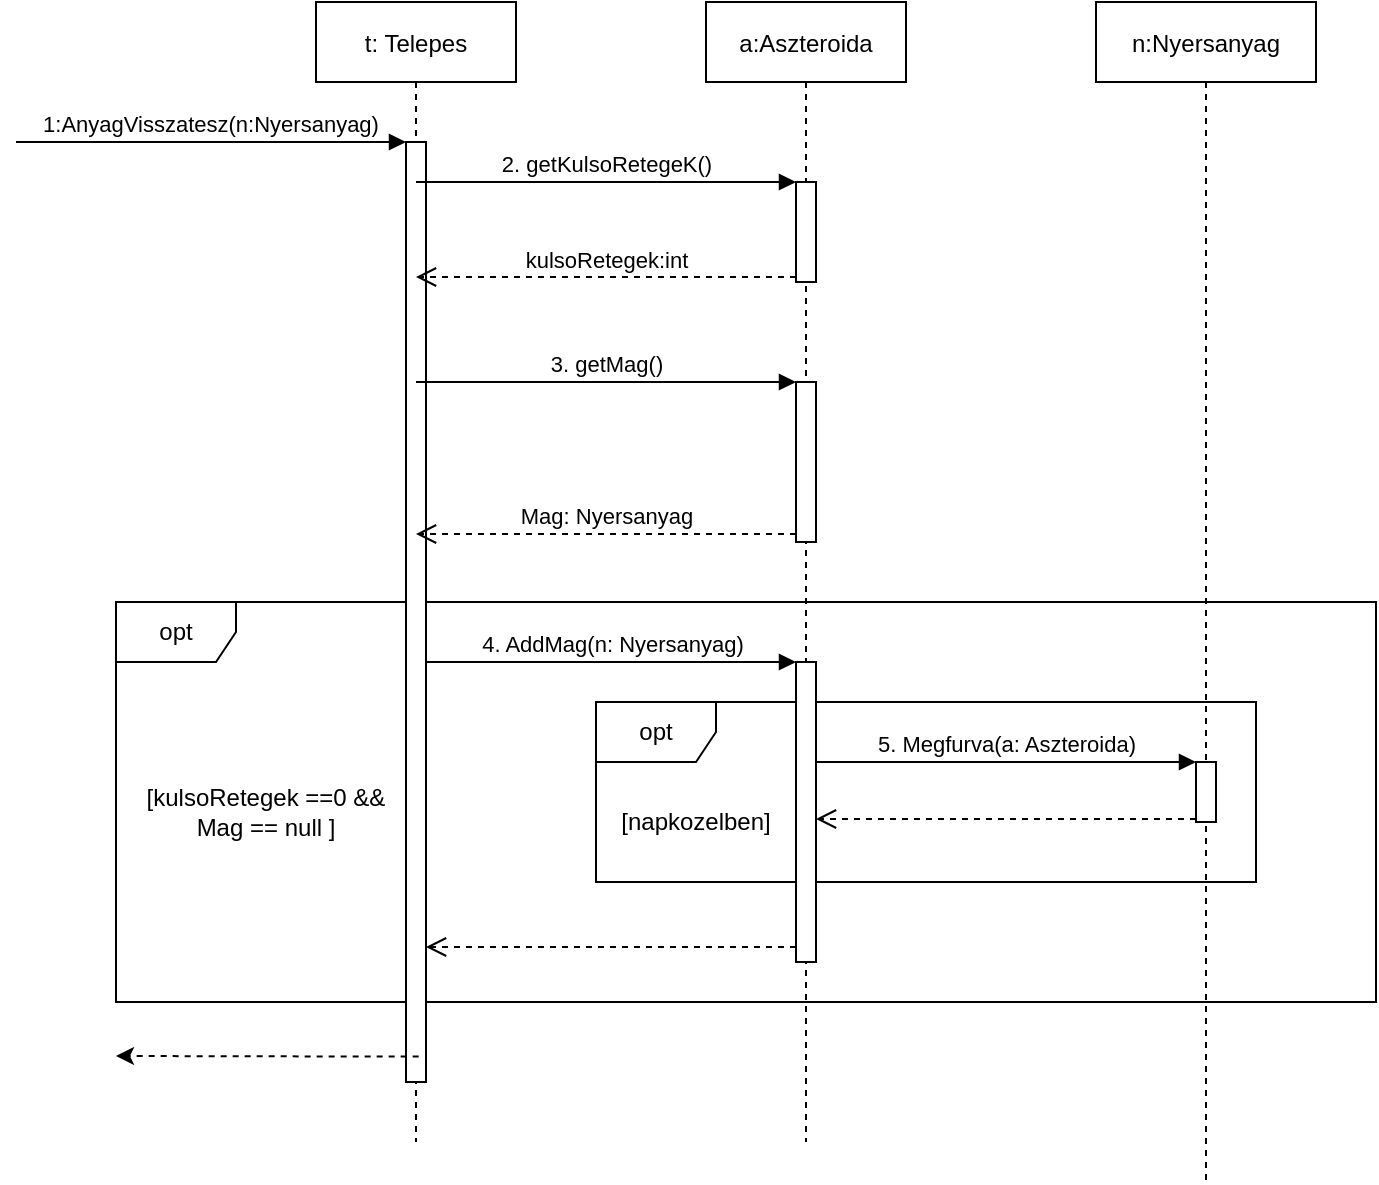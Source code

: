 <mxfile version="14.4.4" type="github" pages="2">
  <diagram id="kgpKYQtTHZ0yAKxKKP6v" name="Page-1">
    <mxGraphModel dx="782" dy="437" grid="1" gridSize="10" guides="1" tooltips="1" connect="1" arrows="1" fold="1" page="1" pageScale="1" pageWidth="850" pageHeight="1100" math="0" shadow="0">
      <root>
        <mxCell id="0" />
        <mxCell id="1" parent="0" />
        <mxCell id="Io1j-O5p5dW6M4Wp0mDM-5" value="opt" style="shape=umlFrame;whiteSpace=wrap;html=1;" vertex="1" parent="1">
          <mxGeometry x="320" y="390" width="330" height="90" as="geometry" />
        </mxCell>
        <mxCell id="QtEzJNKskxkxBI8jvr7S-2" value="opt" style="shape=umlFrame;whiteSpace=wrap;html=1;" parent="1" vertex="1">
          <mxGeometry x="80" y="340" width="630" height="200" as="geometry" />
        </mxCell>
        <mxCell id="DjhpVlK0DQklgL4sZsnX-2" value="n:Nyersanyag" style="shape=umlLifeline;perimeter=lifelinePerimeter;container=1;collapsible=0;recursiveResize=0;rounded=0;shadow=0;strokeWidth=1;" parent="1" vertex="1">
          <mxGeometry x="570" y="40" width="110" height="590" as="geometry" />
        </mxCell>
        <mxCell id="3nuBFxr9cyL0pnOWT2aG-1" value="t: Telepes" style="shape=umlLifeline;perimeter=lifelinePerimeter;container=1;collapsible=0;recursiveResize=0;rounded=0;shadow=0;strokeWidth=1;" parent="1" vertex="1">
          <mxGeometry x="180" y="40" width="100" height="570" as="geometry" />
        </mxCell>
        <mxCell id="3nuBFxr9cyL0pnOWT2aG-2" value="" style="points=[];perimeter=orthogonalPerimeter;rounded=0;shadow=0;strokeWidth=1;" parent="3nuBFxr9cyL0pnOWT2aG-1" vertex="1">
          <mxGeometry x="45" y="70" width="10" height="470" as="geometry" />
        </mxCell>
        <mxCell id="3nuBFxr9cyL0pnOWT2aG-3" value="1:AnyagVisszatesz(n:Nyersanyag)" style="verticalAlign=bottom;startArrow=none;endArrow=block;startSize=8;shadow=0;strokeWidth=1;startFill=0;" parent="3nuBFxr9cyL0pnOWT2aG-1" target="3nuBFxr9cyL0pnOWT2aG-2" edge="1">
          <mxGeometry relative="1" as="geometry">
            <mxPoint x="-150" y="70" as="sourcePoint" />
          </mxGeometry>
        </mxCell>
        <mxCell id="3nuBFxr9cyL0pnOWT2aG-5" value="a:Aszteroida" style="shape=umlLifeline;perimeter=lifelinePerimeter;container=1;collapsible=0;recursiveResize=0;rounded=0;shadow=0;strokeWidth=1;" parent="1" vertex="1">
          <mxGeometry x="375" y="40" width="100" height="570" as="geometry" />
        </mxCell>
        <mxCell id="Io1j-O5p5dW6M4Wp0mDM-2" value="" style="html=1;points=[];perimeter=orthogonalPerimeter;" vertex="1" parent="3nuBFxr9cyL0pnOWT2aG-5">
          <mxGeometry x="45" y="330" width="10" height="150" as="geometry" />
        </mxCell>
        <mxCell id="Io1j-O5p5dW6M4Wp0mDM-10" value="" style="html=1;points=[];perimeter=orthogonalPerimeter;" vertex="1" parent="3nuBFxr9cyL0pnOWT2aG-5">
          <mxGeometry x="45" y="90" width="10" height="50" as="geometry" />
        </mxCell>
        <mxCell id="Io1j-O5p5dW6M4Wp0mDM-13" value="" style="html=1;points=[];perimeter=orthogonalPerimeter;" vertex="1" parent="3nuBFxr9cyL0pnOWT2aG-5">
          <mxGeometry x="45" y="190" width="10" height="80" as="geometry" />
        </mxCell>
        <mxCell id="DjhpVlK0DQklgL4sZsnX-15" value="" style="endArrow=classic;html=1;dashed=1;strokeColor=#000000;exitX=0.633;exitY=0.973;exitDx=0;exitDy=0;exitPerimeter=0;" parent="1" source="3nuBFxr9cyL0pnOWT2aG-2" edge="1">
          <mxGeometry width="50" height="50" relative="1" as="geometry">
            <mxPoint x="350" y="340" as="sourcePoint" />
            <mxPoint x="80" y="567" as="targetPoint" />
          </mxGeometry>
        </mxCell>
        <mxCell id="QtEzJNKskxkxBI8jvr7S-4" value="[kulsoRetegek ==0 &amp;amp;&amp;amp; Mag == null ]" style="text;html=1;strokeColor=none;fillColor=none;align=center;verticalAlign=middle;whiteSpace=wrap;rounded=0;" parent="1" vertex="1">
          <mxGeometry x="90" y="425" width="130" height="40" as="geometry" />
        </mxCell>
        <mxCell id="Io1j-O5p5dW6M4Wp0mDM-3" value="4. AddMag(n: Nyersanyag)" style="html=1;verticalAlign=bottom;endArrow=block;entryX=0;entryY=0;" edge="1" target="Io1j-O5p5dW6M4Wp0mDM-2" parent="1">
          <mxGeometry relative="1" as="geometry">
            <mxPoint x="235" y="370.0" as="sourcePoint" />
          </mxGeometry>
        </mxCell>
        <mxCell id="Io1j-O5p5dW6M4Wp0mDM-4" value="" style="html=1;verticalAlign=bottom;endArrow=open;dashed=1;endSize=8;exitX=0;exitY=0.95;" edge="1" source="Io1j-O5p5dW6M4Wp0mDM-2" parent="1">
          <mxGeometry relative="1" as="geometry">
            <mxPoint x="235" y="512.5" as="targetPoint" />
          </mxGeometry>
        </mxCell>
        <mxCell id="Io1j-O5p5dW6M4Wp0mDM-6" value="[napkozelben]" style="text;html=1;strokeColor=none;fillColor=none;align=center;verticalAlign=middle;whiteSpace=wrap;rounded=0;" vertex="1" parent="1">
          <mxGeometry x="350" y="440" width="40" height="20" as="geometry" />
        </mxCell>
        <mxCell id="Io1j-O5p5dW6M4Wp0mDM-7" value="" style="html=1;points=[];perimeter=orthogonalPerimeter;" vertex="1" parent="1">
          <mxGeometry x="620" y="420" width="10" height="30" as="geometry" />
        </mxCell>
        <mxCell id="Io1j-O5p5dW6M4Wp0mDM-8" value="5. Megfurva(a: Aszteroida)" style="html=1;verticalAlign=bottom;endArrow=block;entryX=0;entryY=0;" edge="1" target="Io1j-O5p5dW6M4Wp0mDM-7" parent="1" source="Io1j-O5p5dW6M4Wp0mDM-2">
          <mxGeometry relative="1" as="geometry">
            <mxPoint x="550" y="400" as="sourcePoint" />
          </mxGeometry>
        </mxCell>
        <mxCell id="Io1j-O5p5dW6M4Wp0mDM-9" value="" style="html=1;verticalAlign=bottom;endArrow=open;dashed=1;endSize=8;exitX=0;exitY=0.95;" edge="1" source="Io1j-O5p5dW6M4Wp0mDM-7" parent="1" target="Io1j-O5p5dW6M4Wp0mDM-2">
          <mxGeometry relative="1" as="geometry">
            <mxPoint x="550" y="476" as="targetPoint" />
          </mxGeometry>
        </mxCell>
        <mxCell id="Io1j-O5p5dW6M4Wp0mDM-11" value="2. getKulsoRetegeK()" style="html=1;verticalAlign=bottom;endArrow=block;entryX=0;entryY=0;" edge="1" target="Io1j-O5p5dW6M4Wp0mDM-10" parent="1" source="3nuBFxr9cyL0pnOWT2aG-1">
          <mxGeometry relative="1" as="geometry">
            <mxPoint x="350" y="130" as="sourcePoint" />
          </mxGeometry>
        </mxCell>
        <mxCell id="Io1j-O5p5dW6M4Wp0mDM-12" value="kulsoRetegek:int" style="html=1;verticalAlign=bottom;endArrow=open;dashed=1;endSize=8;exitX=0;exitY=0.95;" edge="1" source="Io1j-O5p5dW6M4Wp0mDM-10" parent="1" target="3nuBFxr9cyL0pnOWT2aG-1">
          <mxGeometry relative="1" as="geometry">
            <mxPoint x="350" y="206" as="targetPoint" />
          </mxGeometry>
        </mxCell>
        <mxCell id="Io1j-O5p5dW6M4Wp0mDM-14" value="3. getMag()" style="html=1;verticalAlign=bottom;endArrow=block;entryX=0;entryY=0;" edge="1" target="Io1j-O5p5dW6M4Wp0mDM-13" parent="1" source="3nuBFxr9cyL0pnOWT2aG-1">
          <mxGeometry relative="1" as="geometry">
            <mxPoint x="350" y="230" as="sourcePoint" />
          </mxGeometry>
        </mxCell>
        <mxCell id="Io1j-O5p5dW6M4Wp0mDM-15" value="Mag: Nyersanyag" style="html=1;verticalAlign=bottom;endArrow=open;dashed=1;endSize=8;exitX=0;exitY=0.95;" edge="1" source="Io1j-O5p5dW6M4Wp0mDM-13" parent="1" target="3nuBFxr9cyL0pnOWT2aG-1">
          <mxGeometry relative="1" as="geometry">
            <mxPoint x="350" y="306" as="targetPoint" />
          </mxGeometry>
        </mxCell>
      </root>
    </mxGraphModel>
  </diagram>
  <diagram id="dYb9jk0wFnaM0WYr1GrZ" name="Page-2">
    <mxGraphModel dx="868" dy="450" grid="1" gridSize="10" guides="1" tooltips="1" connect="1" arrows="1" fold="1" page="1" pageScale="1" pageWidth="1654" pageHeight="1169" math="0" shadow="0">
      <root>
        <mxCell id="IFDmUQrzDklABpYrQpGL-0" />
        <mxCell id="IFDmUQrzDklABpYrQpGL-1" parent="IFDmUQrzDklABpYrQpGL-0" />
        <mxCell id="DSrrDM3qt_9E3UCGhqny-0" value="loop" style="shape=umlFrame;whiteSpace=wrap;html=1;" parent="IFDmUQrzDklABpYrQpGL-1" vertex="1">
          <mxGeometry x="30" y="160" width="230" height="110" as="geometry" />
        </mxCell>
        <mxCell id="DSrrDM3qt_9E3UCGhqny-1" value="t: Telepes" style="shape=umlLifeline;perimeter=lifelinePerimeter;container=1;collapsible=0;recursiveResize=0;rounded=0;shadow=0;strokeWidth=1;" parent="IFDmUQrzDklABpYrQpGL-1" vertex="1">
          <mxGeometry x="180" y="40" width="100" height="540" as="geometry" />
        </mxCell>
        <mxCell id="DSrrDM3qt_9E3UCGhqny-2" value="" style="points=[];perimeter=orthogonalPerimeter;rounded=0;shadow=0;strokeWidth=1;" parent="DSrrDM3qt_9E3UCGhqny-1" vertex="1">
          <mxGeometry x="45" y="70" width="10" height="400" as="geometry" />
        </mxCell>
        <mxCell id="DSrrDM3qt_9E3UCGhqny-3" value="Lerak(n:Nyersanyag)" style="verticalAlign=bottom;startArrow=none;endArrow=block;startSize=8;shadow=0;strokeWidth=1;startFill=0;" parent="DSrrDM3qt_9E3UCGhqny-1" edge="1">
          <mxGeometry x="-0.395" y="10" relative="1" as="geometry">
            <mxPoint x="-149" y="70" as="sourcePoint" />
            <mxPoint x="46" y="70" as="targetPoint" />
            <mxPoint as="offset" />
          </mxGeometry>
        </mxCell>
        <mxCell id="DSrrDM3qt_9E3UCGhqny-4" value="a:Aszteroida" style="shape=umlLifeline;perimeter=lifelinePerimeter;container=1;collapsible=0;recursiveResize=0;rounded=0;shadow=0;strokeWidth=1;" parent="IFDmUQrzDklABpYrQpGL-1" vertex="1">
          <mxGeometry x="640" y="60" width="100" height="510" as="geometry" />
        </mxCell>
        <mxCell id="DSrrDM3qt_9E3UCGhqny-5" value="" style="points=[];perimeter=orthogonalPerimeter;rounded=0;shadow=0;strokeWidth=1;" parent="DSrrDM3qt_9E3UCGhqny-4" vertex="1">
          <mxGeometry x="45" y="240" width="10" height="130" as="geometry" />
        </mxCell>
        <mxCell id="DSrrDM3qt_9E3UCGhqny-6" value="nt:Nyersanyag" style="shape=umlLifeline;perimeter=lifelinePerimeter;container=1;collapsible=0;recursiveResize=0;rounded=0;shadow=0;strokeWidth=1;" parent="IFDmUQrzDklABpYrQpGL-1" vertex="1">
          <mxGeometry x="400" y="60" width="110" height="500" as="geometry" />
        </mxCell>
        <mxCell id="DSrrDM3qt_9E3UCGhqny-7" value="" style="points=[];perimeter=orthogonalPerimeter;rounded=0;shadow=0;strokeWidth=1;" parent="DSrrDM3qt_9E3UCGhqny-6" vertex="1">
          <mxGeometry x="50" y="230" width="10" height="160" as="geometry" />
        </mxCell>
        <mxCell id="DSrrDM3qt_9E3UCGhqny-9" value="[for all Szallithato rakterElem in rakter until&amp;nbsp; rakterElem == n returns true]" style="text;html=1;strokeColor=none;fillColor=none;align=center;verticalAlign=middle;whiteSpace=wrap;rounded=0;" parent="IFDmUQrzDklABpYrQpGL-1" vertex="1">
          <mxGeometry x="60" y="185" width="150" height="50" as="geometry" />
        </mxCell>
        <mxCell id="DSrrDM3qt_9E3UCGhqny-11" value="3: AddMag(nt: Nyersanyag)" style="endArrow=classic;html=1;strokeColor=#000000;" parent="IFDmUQrzDklABpYrQpGL-1" edge="1">
          <mxGeometry x="0.139" y="10" width="50" height="50" relative="1" as="geometry">
            <mxPoint x="460" y="301" as="sourcePoint" />
            <mxPoint x="694" y="301" as="targetPoint" />
            <Array as="points" />
            <mxPoint x="-1" as="offset" />
          </mxGeometry>
        </mxCell>
        <mxCell id="DSrrDM3qt_9E3UCGhqny-12" value="" style="points=[];perimeter=orthogonalPerimeter;rounded=0;shadow=0;strokeWidth=1;" parent="IFDmUQrzDklABpYrQpGL-1" vertex="1">
          <mxGeometry x="460" y="350" width="10" height="50" as="geometry" />
        </mxCell>
        <mxCell id="DSrrDM3qt_9E3UCGhqny-13" value="4: Megfurva(a)" style="endArrow=classic;html=1;strokeColor=#000000;exitX=0.513;exitY=0.579;exitDx=0;exitDy=0;exitPerimeter=0;" parent="IFDmUQrzDklABpYrQpGL-1" source="DSrrDM3qt_9E3UCGhqny-4" edge="1">
          <mxGeometry x="0.041" y="-11" width="50" height="50" relative="1" as="geometry">
            <mxPoint x="350" y="340" as="sourcePoint" />
            <mxPoint x="465" y="356" as="targetPoint" />
            <mxPoint as="offset" />
          </mxGeometry>
        </mxCell>
        <mxCell id="DSrrDM3qt_9E3UCGhqny-14" value="" style="endArrow=classic;html=1;strokeColor=#000000;exitX=0.98;exitY=0.79;exitDx=0;exitDy=0;exitPerimeter=0;dashed=1;" parent="IFDmUQrzDklABpYrQpGL-1" source="DSrrDM3qt_9E3UCGhqny-12" target="DSrrDM3qt_9E3UCGhqny-4" edge="1">
          <mxGeometry width="50" height="50" relative="1" as="geometry">
            <mxPoint x="350" y="340" as="sourcePoint" />
            <mxPoint x="400" y="290" as="targetPoint" />
          </mxGeometry>
        </mxCell>
        <mxCell id="DSrrDM3qt_9E3UCGhqny-15" value="" style="endArrow=classic;html=1;dashed=1;strokeColor=#000000;exitX=0.48;exitY=0.725;exitDx=0;exitDy=0;exitPerimeter=0;" parent="IFDmUQrzDklABpYrQpGL-1" source="DSrrDM3qt_9E3UCGhqny-4" edge="1">
          <mxGeometry width="50" height="50" relative="1" as="geometry">
            <mxPoint x="350" y="340" as="sourcePoint" />
            <mxPoint x="455" y="428" as="targetPoint" />
          </mxGeometry>
        </mxCell>
        <mxCell id="DSrrDM3qt_9E3UCGhqny-16" value="" style="endArrow=classic;html=1;dashed=1;strokeColor=#000000;exitX=0.633;exitY=0.973;exitDx=0;exitDy=0;exitPerimeter=0;" parent="IFDmUQrzDklABpYrQpGL-1" source="DSrrDM3qt_9E3UCGhqny-2" edge="1">
          <mxGeometry width="50" height="50" relative="1" as="geometry">
            <mxPoint x="350" y="340" as="sourcePoint" />
            <mxPoint x="60" y="498" as="targetPoint" />
          </mxGeometry>
        </mxCell>
        <mxCell id="DSrrDM3qt_9E3UCGhqny-17" value="opt" style="shape=umlFrame;whiteSpace=wrap;html=1;" parent="IFDmUQrzDklABpYrQpGL-1" vertex="1">
          <mxGeometry x="30" y="280" width="690" height="190" as="geometry" />
        </mxCell>
        <mxCell id="DSrrDM3qt_9E3UCGhqny-18" value="Loop returned before the end of the array" style="text;html=1;strokeColor=none;fillColor=none;align=center;verticalAlign=middle;whiteSpace=wrap;rounded=0;" parent="IFDmUQrzDklABpYrQpGL-1" vertex="1">
          <mxGeometry x="40" y="320" width="190" height="20" as="geometry" />
        </mxCell>
        <mxCell id="Ur-L_GB7DjLKb9jDkWqn-2" value="Lerak(t)" style="html=1;verticalAlign=bottom;endArrow=block;exitX=0.48;exitY=0.465;exitDx=0;exitDy=0;exitPerimeter=0;" parent="IFDmUQrzDklABpYrQpGL-1" source="DSrrDM3qt_9E3UCGhqny-1" target="DSrrDM3qt_9E3UCGhqny-6" edge="1">
          <mxGeometry x="0.166" y="-19" width="80" relative="1" as="geometry">
            <mxPoint x="270" y="300" as="sourcePoint" />
            <mxPoint x="350" y="300" as="targetPoint" />
            <mxPoint as="offset" />
          </mxGeometry>
        </mxCell>
        <mxCell id="Ur-L_GB7DjLKb9jDkWqn-3" value="return" style="html=1;verticalAlign=bottom;endArrow=open;dashed=1;endSize=8;entryX=0.52;entryY=0.757;entryDx=0;entryDy=0;entryPerimeter=0;" parent="IFDmUQrzDklABpYrQpGL-1" target="DSrrDM3qt_9E3UCGhqny-1" edge="1">
          <mxGeometry relative="1" as="geometry">
            <mxPoint x="450" y="450" as="sourcePoint" />
            <mxPoint x="370" y="450" as="targetPoint" />
          </mxGeometry>
        </mxCell>
        <mxCell id="Ur-L_GB7DjLKb9jDkWqn-4" value="&lt;div&gt;&lt;span&gt;Lerak() általános, most nyersanyagot kap&lt;/span&gt;&lt;/div&gt;&lt;div&gt;&lt;span&gt;Végigmegyünk egyenlőséget keresve(mert szallithato interfésznek nincs isComaptible)&lt;/span&gt;&lt;/div&gt;&lt;div&gt;&lt;span&gt;Nyersanyagon aszteroida rögtön meghívja a Megfurva()-t, mert már le van fúrva&lt;/span&gt;&lt;/div&gt;&lt;div&gt;&lt;span&gt;&lt;br&gt;&lt;/span&gt;&lt;/div&gt;&lt;div&gt;&lt;span&gt;TODO: mi van ha nincs lefúrva???&lt;/span&gt;&lt;/div&gt;&lt;div&gt;&lt;span&gt;Telepes nem kérdezheti&amp;nbsp;&lt;/span&gt;&lt;/div&gt;" style="whiteSpace=wrap;html=1;shape=mxgraph.basic.rectCallout;dx=30;dy=15;boundedLbl=1;fillColor=#fff2cc;strokeColor=#d6b656;align=left;" parent="IFDmUQrzDklABpYrQpGL-1" vertex="1">
          <mxGeometry x="880" y="50" width="250" height="500" as="geometry" />
        </mxCell>
      </root>
    </mxGraphModel>
  </diagram>
</mxfile>
